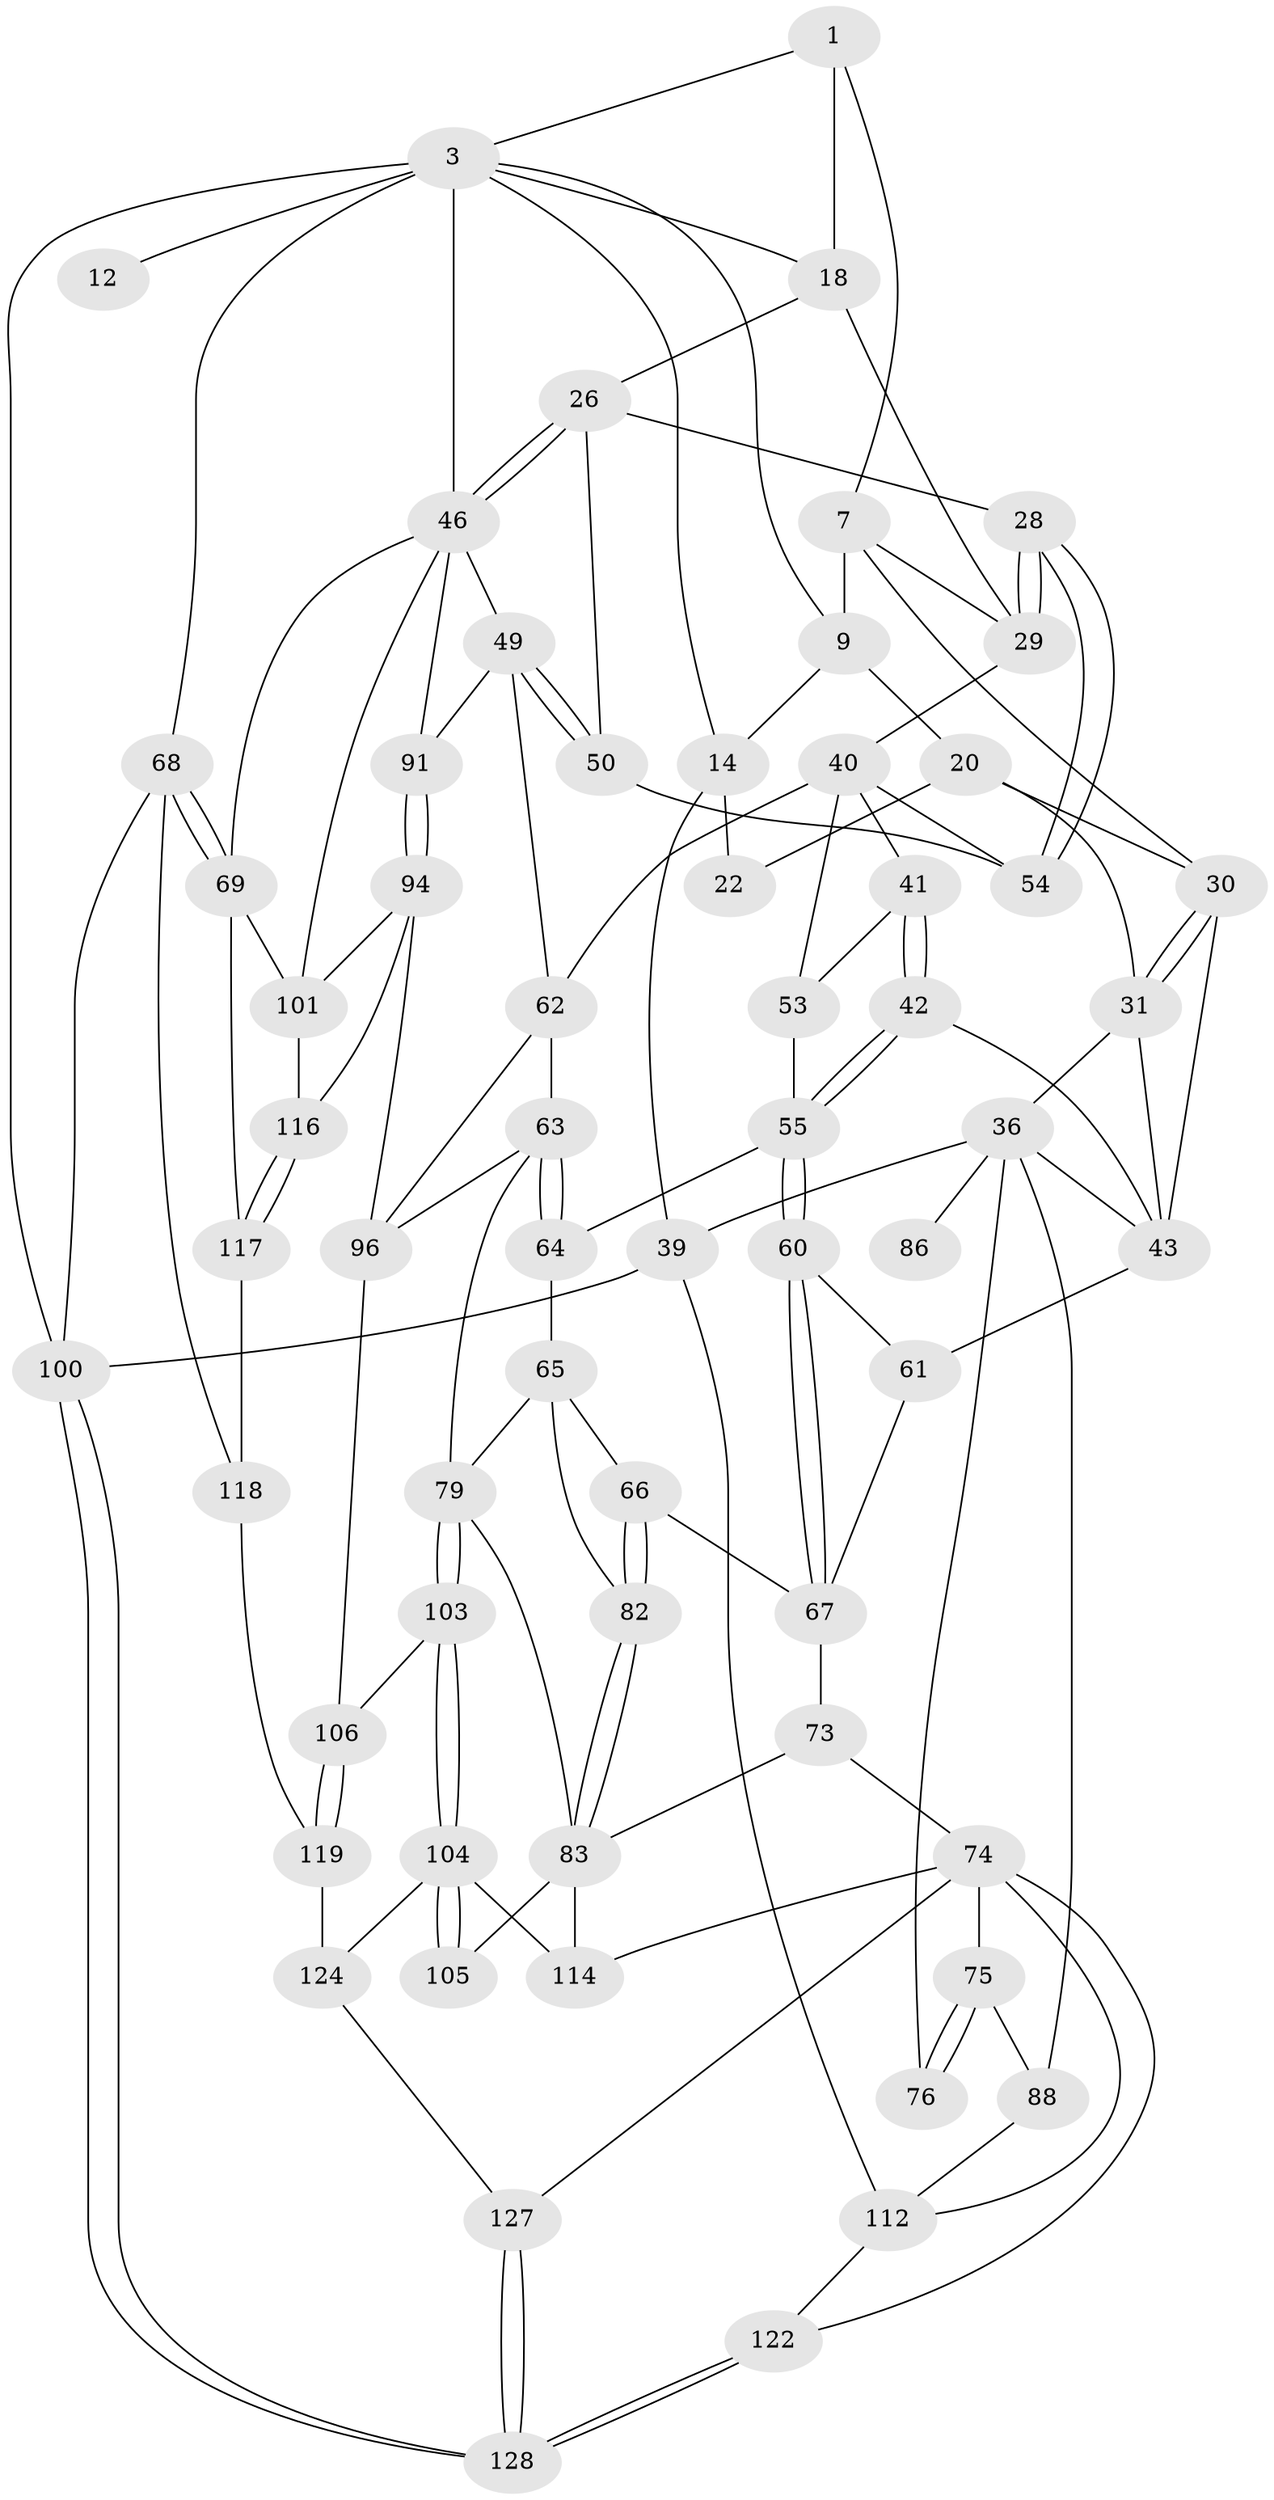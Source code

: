 // original degree distribution, {3: 0.03125, 4: 0.2421875, 5: 0.46875, 6: 0.2578125}
// Generated by graph-tools (version 1.1) at 2025/16/03/09/25 04:16:54]
// undirected, 64 vertices, 138 edges
graph export_dot {
graph [start="1"]
  node [color=gray90,style=filled];
  1 [pos="+0.8250598542639778+0",super="+6+2"];
  3 [pos="+1+0",super="+4+24"];
  7 [pos="+0.5862433122762188+0.09193145667098007",super="+8"];
  9 [pos="+0.4472979010997041+0",super="+10"];
  12 [pos="+0.24287032221285873+0"];
  14 [pos="+0+0",super="+35+15"];
  18 [pos="+0.8515821905092484+0.11188768993961289",super="+25+19"];
  20 [pos="+0.1531117153933934+0.14420995773821613",super="+21+23"];
  22 [pos="+0.05106576957941741+0.18325448381355577"];
  26 [pos="+1+0.21397450284775865",super="+27"];
  28 [pos="+0.8120666438486176+0.2448843682803082"];
  29 [pos="+0.8037390633089831+0.2159251486008701",super="+34"];
  30 [pos="+0.21155372975070516+0.23307723423536228",super="+33"];
  31 [pos="+0.1897099774861579+0.2911833494029129",super="+32"];
  36 [pos="+0.028326779563489977+0.4423578195657715",super="+59+37"];
  39 [pos="+0+0.47335806960316573",super="+99"];
  40 [pos="+0.6331875488981525+0.2640462526477463",super="+51"];
  41 [pos="+0.610035586478162+0.28376871234379575"];
  42 [pos="+0.46438705080187614+0.31015019463025206"];
  43 [pos="+0.44152276855540534+0.2807734048187975",super="+44+57"];
  46 [pos="+1+0.16716098439815189",super="+47"];
  49 [pos="+0.9811975100076934+0.44521006500440846",super="+70"];
  50 [pos="+0.9314731874581383+0.40517599224300394"];
  53 [pos="+0.5901048920360874+0.34726660858369246"];
  54 [pos="+0.7869264068668295+0.34509958500051346"];
  55 [pos="+0.4849352792014171+0.34977951220040226",super="+56"];
  60 [pos="+0.4427680165787143+0.4700884593997451"];
  61 [pos="+0.3173402771551607+0.45055515475745933"];
  62 [pos="+0.7094572901925607+0.45928830062852455",super="+71"];
  63 [pos="+0.6838499250992067+0.47032103815250254",super="+77"];
  64 [pos="+0.6081619588614554+0.4780783585698416"];
  65 [pos="+0.5861221813102+0.49394960505523816",super="+81"];
  66 [pos="+0.4633511618084029+0.5005160518396145"];
  67 [pos="+0.4547087471921008+0.4935455462431539",super="+72"];
  68 [pos="+1+1"];
  69 [pos="+1+0.9293128514394624",super="+111"];
  73 [pos="+0.3453674102922689+0.6344527398675773"];
  74 [pos="+0.33691320884106285+0.6354826508104008",super="+108"];
  75 [pos="+0.2621902185577145+0.6305674968198205",super="+87"];
  76 [pos="+0.23610792040744208+0.51928884905463"];
  79 [pos="+0.5727429934849455+0.638287239333148",super="+80"];
  82 [pos="+0.4706159003973178+0.5404821415628279"];
  83 [pos="+0.45862444793153384+0.6149702525695957",super="+93+84"];
  86 [pos="+0.20570910042740395+0.5304280993274183"];
  88 [pos="+0.15851676410181728+0.6364000569927152",super="+98"];
  91 [pos="+0.9112842613960209+0.6328671170436614"];
  94 [pos="+0.8830799604050682+0.6599707761815172",super="+95"];
  96 [pos="+0.78047230665763+0.6919111297986063",super="+97"];
  100 [pos="+0+1"];
  101 [pos="+0.9732255950592941+0.7083968572998303",super="+102"];
  103 [pos="+0.6676738486994737+0.7781855280681442"];
  104 [pos="+0.5242409696387776+0.8323194491298849",super="+120"];
  105 [pos="+0.49522652001071493+0.7528499201944899"];
  106 [pos="+0.7135582418123391+0.7799398229872172"];
  112 [pos="+0.08346407563400941+0.7159694075666445",super="+113"];
  114 [pos="+0.32714532706115346+0.8731569472632685"];
  116 [pos="+0.9255875750107804+0.7989627404970844"];
  117 [pos="+0.9431696021464534+0.8314110236582084"];
  118 [pos="+0.9205791463775077+0.8449306248862738",super="+125"];
  119 [pos="+0.7485186775413084+0.8583647360606498",super="+123"];
  122 [pos="+0.053982430198102484+0.8705722372005736"];
  124 [pos="+0.6800974503403175+1",super="+126"];
  127 [pos="+0.24485450867983397+1"];
  128 [pos="+0.1447050580071891+1"];
  1 -- 7;
  1 -- 18 [weight=2];
  1 -- 3;
  3 -- 100;
  3 -- 68;
  3 -- 12 [weight=2];
  3 -- 14;
  3 -- 9;
  3 -- 18;
  3 -- 46;
  7 -- 9;
  7 -- 30;
  7 -- 29;
  9 -- 20 [weight=2];
  9 -- 14;
  14 -- 39;
  14 -- 22 [weight=2];
  18 -- 26;
  18 -- 29;
  20 -- 22;
  20 -- 31;
  20 -- 30;
  26 -- 46;
  26 -- 46;
  26 -- 50;
  26 -- 28;
  28 -- 29;
  28 -- 29;
  28 -- 54;
  28 -- 54;
  29 -- 40;
  30 -- 31;
  30 -- 31;
  30 -- 43;
  31 -- 36;
  31 -- 43;
  36 -- 76;
  36 -- 88 [weight=2];
  36 -- 86 [weight=2];
  36 -- 39;
  36 -- 43;
  39 -- 112;
  39 -- 100;
  40 -- 41;
  40 -- 54;
  40 -- 53;
  40 -- 62;
  41 -- 42;
  41 -- 42;
  41 -- 53;
  42 -- 43;
  42 -- 55;
  42 -- 55;
  43 -- 61;
  46 -- 49;
  46 -- 101;
  46 -- 69;
  46 -- 91;
  49 -- 50;
  49 -- 50;
  49 -- 91;
  49 -- 62;
  50 -- 54;
  53 -- 55;
  55 -- 60;
  55 -- 60;
  55 -- 64;
  60 -- 61;
  60 -- 67;
  60 -- 67;
  61 -- 67;
  62 -- 63 [weight=2];
  62 -- 96;
  63 -- 64;
  63 -- 64;
  63 -- 79;
  63 -- 96;
  64 -- 65;
  65 -- 66;
  65 -- 82;
  65 -- 79;
  66 -- 67;
  66 -- 82;
  66 -- 82;
  67 -- 73;
  68 -- 69;
  68 -- 69;
  68 -- 100;
  68 -- 118;
  69 -- 117;
  69 -- 101;
  73 -- 74;
  73 -- 83;
  74 -- 75 [weight=2];
  74 -- 112;
  74 -- 114;
  74 -- 122;
  74 -- 127;
  75 -- 76;
  75 -- 76;
  75 -- 88;
  79 -- 103;
  79 -- 103;
  79 -- 83;
  82 -- 83;
  82 -- 83;
  83 -- 105 [weight=2];
  83 -- 114;
  88 -- 112;
  91 -- 94;
  91 -- 94;
  94 -- 96;
  94 -- 116;
  94 -- 101;
  96 -- 106;
  100 -- 128;
  100 -- 128;
  101 -- 116;
  103 -- 104;
  103 -- 104;
  103 -- 106;
  104 -- 105;
  104 -- 105;
  104 -- 114;
  104 -- 124 [weight=2];
  106 -- 119;
  106 -- 119;
  112 -- 122;
  116 -- 117;
  116 -- 117;
  117 -- 118;
  118 -- 119 [weight=2];
  119 -- 124;
  122 -- 128;
  122 -- 128;
  124 -- 127;
  127 -- 128;
  127 -- 128;
}
